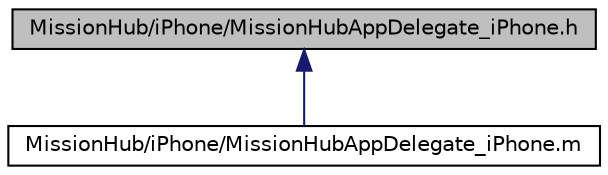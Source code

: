 digraph G
{
  edge [fontname="Helvetica",fontsize="10",labelfontname="Helvetica",labelfontsize="10"];
  node [fontname="Helvetica",fontsize="10",shape=record];
  Node1 [label="MissionHub/iPhone/MissionHubAppDelegate_iPhone.h",height=0.2,width=0.4,color="black", fillcolor="grey75", style="filled" fontcolor="black"];
  Node1 -> Node2 [dir="back",color="midnightblue",fontsize="10",style="solid",fontname="Helvetica"];
  Node2 [label="MissionHub/iPhone/MissionHubAppDelegate_iPhone.m",height=0.2,width=0.4,color="black", fillcolor="white", style="filled",URL="$_mission_hub_app_delegate__i_phone_8m.html"];
}
